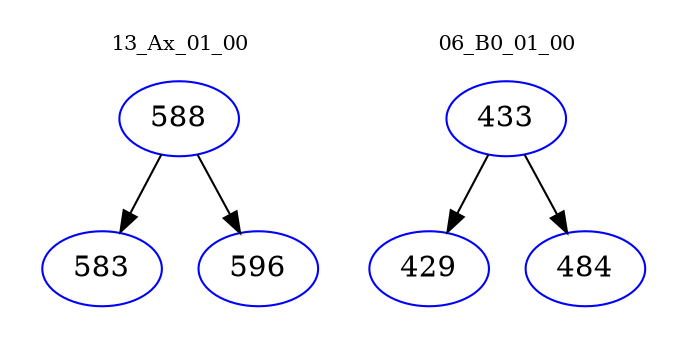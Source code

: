 digraph{
subgraph cluster_0 {
color = white
label = "13_Ax_01_00";
fontsize=10;
T0_588 [label="588", color="blue"]
T0_588 -> T0_583 [color="black"]
T0_583 [label="583", color="blue"]
T0_588 -> T0_596 [color="black"]
T0_596 [label="596", color="blue"]
}
subgraph cluster_1 {
color = white
label = "06_B0_01_00";
fontsize=10;
T1_433 [label="433", color="blue"]
T1_433 -> T1_429 [color="black"]
T1_429 [label="429", color="blue"]
T1_433 -> T1_484 [color="black"]
T1_484 [label="484", color="blue"]
}
}
